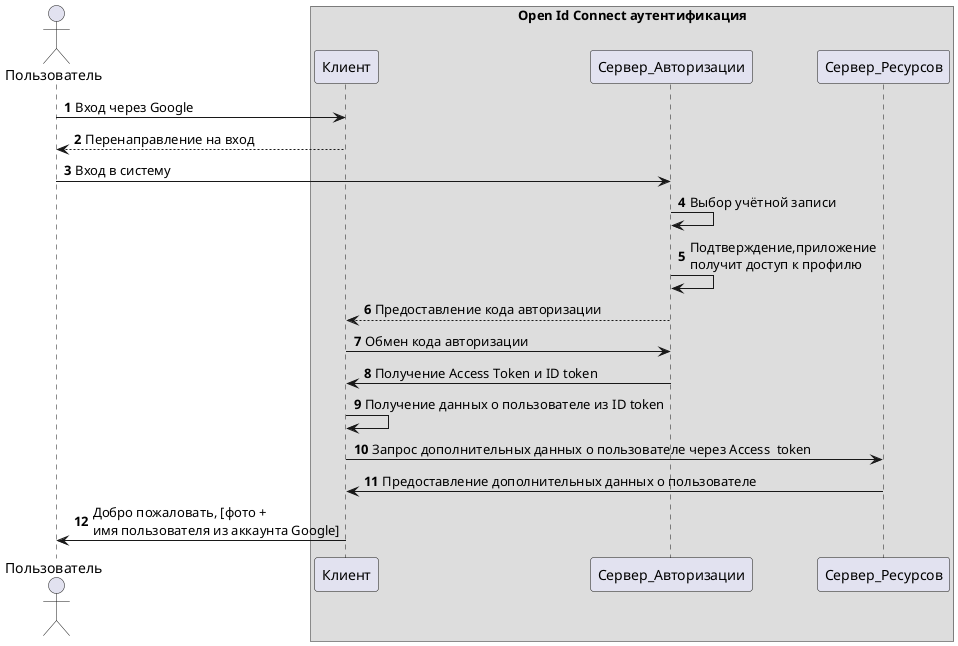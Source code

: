@startuml

autonumber

actor Пользователь
box Open Id Connect аутентификация
    participant Клиент
    participant Сервер_Авторизации
    participant Сервер_Ресурсов
end box

Пользователь -> Клиент: Вход через Google
Клиент --> Пользователь: Перенаправление на вход
Пользователь -> Сервер_Авторизации: Вход в систему
Сервер_Авторизации -> Сервер_Авторизации: Выбор учётной записи
Сервер_Авторизации -> Сервер_Авторизации: Подтверждение,приложение\nполучит доступ к профилю
Сервер_Авторизации --> Клиент: Предоставление кода авторизации
Клиент -> Сервер_Авторизации: Обмен кода авторизации
Сервер_Авторизации -> Клиент: Получение Access Token и ID token
Клиент -> Клиент: Получение данных о пользователе из ID token
Клиент -> Сервер_Ресурсов: Запрос дополнительных данных о пользователе через Access  token
Сервер_Ресурсов -> Клиент: Предоставление дополнительных данных о пользователе
Клиент -> Пользователь: Добро пожаловать, [фото + \nимя пользователя из аккаунта Google]

@enduml